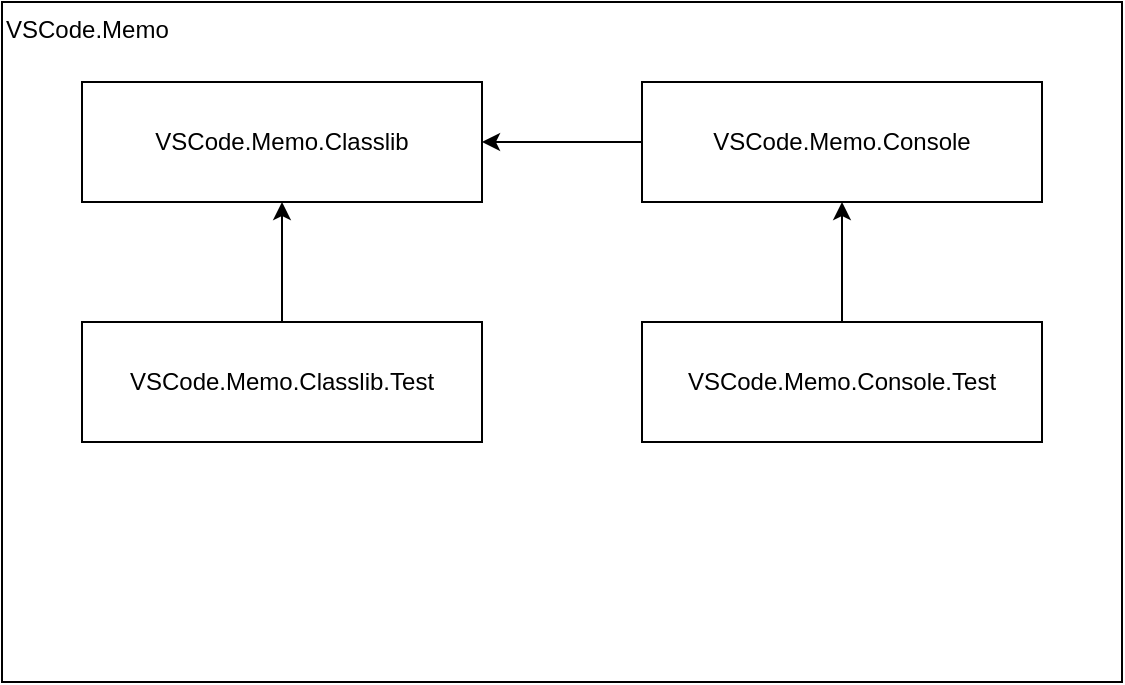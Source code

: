 <mxfile>
    <diagram id="TSd_D6Wv-OoS0RUH5zUA" name="ページ1">
        <mxGraphModel dx="768" dy="679" grid="1" gridSize="10" guides="1" tooltips="1" connect="1" arrows="1" fold="1" page="1" pageScale="1" pageWidth="827" pageHeight="1169" math="0" shadow="0">
            <root>
                <mxCell id="0"/>
                <mxCell id="1" value="ソリューション" parent="0"/>
                <mxCell id="2" value="VSCode.Memo" style="rounded=0;whiteSpace=wrap;html=1;fontColor=default;align=left;verticalAlign=top;" parent="1" vertex="1">
                    <mxGeometry x="40" y="40" width="560" height="340" as="geometry"/>
                </mxCell>
                <mxCell id="23" value="プロジェクト" parent="0"/>
                <mxCell id="26" style="edgeStyle=none;html=1;exitX=0;exitY=0.5;exitDx=0;exitDy=0;entryX=1;entryY=0.5;entryDx=0;entryDy=0;" edge="1" parent="23" source="28" target="27">
                    <mxGeometry relative="1" as="geometry"/>
                </mxCell>
                <mxCell id="27" value="&lt;span style=&quot;&quot;&gt;VSCode.Memo.Classlib&lt;/span&gt;" style="rounded=0;whiteSpace=wrap;html=1;fillColor=none;fontColor=default;" vertex="1" parent="23">
                    <mxGeometry x="80" y="80" width="200" height="60" as="geometry"/>
                </mxCell>
                <mxCell id="28" value="&lt;span style=&quot;&quot;&gt;VSCode.Memo.Console&lt;/span&gt;" style="rounded=0;whiteSpace=wrap;html=1;fillColor=none;fontColor=light-dark(#000000,#FFFFFF);" vertex="1" parent="23">
                    <mxGeometry x="360" y="80" width="200" height="60" as="geometry"/>
                </mxCell>
                <mxCell id="29" value="&lt;span style=&quot;&quot;&gt;VSCode.Memo.Classlib.Test&lt;/span&gt;" style="rounded=0;whiteSpace=wrap;html=1;fillColor=none;fontColor=default;" vertex="1" parent="23">
                    <mxGeometry x="80" y="200" width="200" height="60" as="geometry"/>
                </mxCell>
                <mxCell id="30" style="edgeStyle=none;html=1;exitX=0.5;exitY=0;exitDx=0;exitDy=0;entryX=0.5;entryY=1;entryDx=0;entryDy=0;" edge="1" parent="23" source="29" target="27">
                    <mxGeometry relative="1" as="geometry">
                        <mxPoint x="400" y="110" as="sourcePoint"/>
                        <mxPoint x="350" y="110" as="targetPoint"/>
                    </mxGeometry>
                </mxCell>
                <mxCell id="31" value="&lt;span style=&quot;&quot;&gt;VSCode.Memo.Console.Test&lt;/span&gt;" style="rounded=0;whiteSpace=wrap;html=1;fillColor=none;fontColor=light-dark(#000000,#FFFFFF);" vertex="1" parent="23">
                    <mxGeometry x="360" y="200" width="200" height="60" as="geometry"/>
                </mxCell>
                <mxCell id="32" style="edgeStyle=none;html=1;entryX=0.5;entryY=1;entryDx=0;entryDy=0;" edge="1" parent="23" source="31" target="28">
                    <mxGeometry relative="1" as="geometry">
                        <mxPoint x="225" y="210" as="sourcePoint"/>
                        <mxPoint x="225" y="150" as="targetPoint"/>
                    </mxGeometry>
                </mxCell>
            </root>
        </mxGraphModel>
    </diagram>
</mxfile>